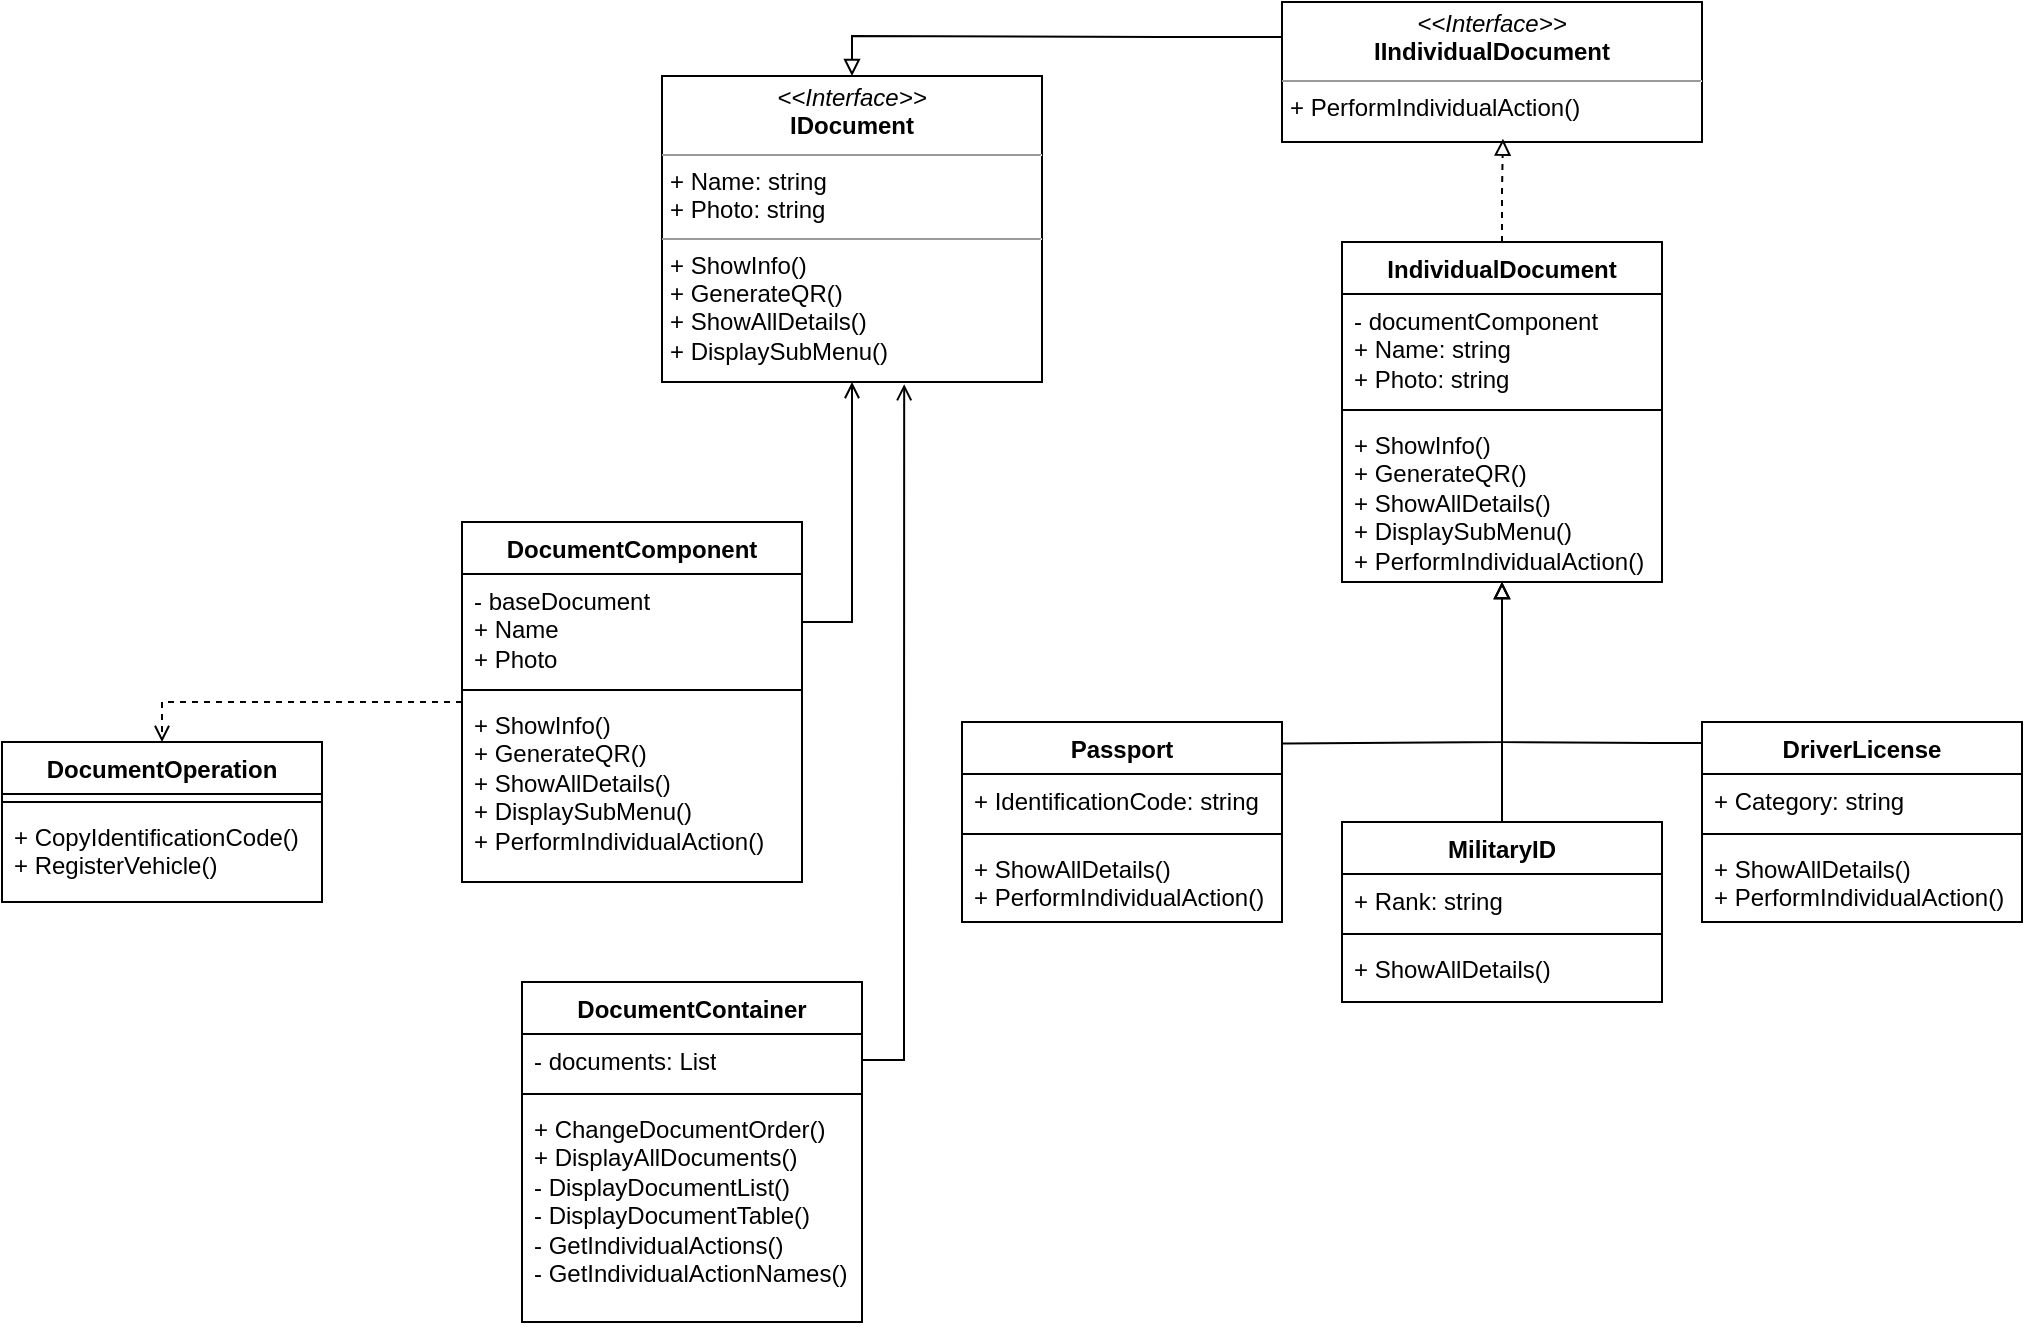 <mxfile version="22.0.3" type="device">
  <diagram name="Page-1" id="c4acf3e9-155e-7222-9cf6-157b1a14988f">
    <mxGraphModel dx="1537" dy="1022" grid="1" gridSize="10" guides="1" tooltips="1" connect="1" arrows="1" fold="1" page="1" pageScale="1" pageWidth="850" pageHeight="1100" background="none" math="0" shadow="0">
      <root>
        <mxCell id="0" />
        <mxCell id="1" parent="0" />
        <mxCell id="5d2195bd80daf111-18" value="&lt;p style=&quot;margin:0px;margin-top:4px;text-align:center;&quot;&gt;&lt;i&gt;&amp;lt;&amp;lt;Interface&amp;gt;&amp;gt;&lt;/i&gt;&lt;br&gt;&lt;b&gt;IDocument&lt;/b&gt;&lt;/p&gt;&lt;hr size=&quot;1&quot;&gt;&lt;p style=&quot;margin:0px;margin-left:4px;&quot;&gt;+ Name: string&lt;br&gt;+ Photo: string&lt;/p&gt;&lt;hr size=&quot;1&quot;&gt;&lt;p style=&quot;margin:0px;margin-left:4px;&quot;&gt;+ ShowInfo()&lt;br&gt;+ GenerateQR()&lt;/p&gt;&lt;p style=&quot;margin:0px;margin-left:4px;&quot;&gt;+&amp;nbsp;ShowAllDetails()&lt;/p&gt;&lt;p style=&quot;margin:0px;margin-left:4px;&quot;&gt;+&amp;nbsp;DisplaySubMenu()&lt;/p&gt;" style="verticalAlign=top;align=left;overflow=fill;fontSize=12;fontFamily=Helvetica;html=1;rounded=0;shadow=0;comic=0;labelBackgroundColor=none;strokeWidth=1" parent="1" vertex="1">
          <mxGeometry x="130" y="87" width="190" height="153" as="geometry" />
        </mxCell>
        <mxCell id="Va_Xj5VA1TYSDswlJh7N-4" style="edgeStyle=orthogonalEdgeStyle;rounded=0;orthogonalLoop=1;jettySize=auto;html=1;entryX=0.5;entryY=0;entryDx=0;entryDy=0;exitX=0;exitY=0.25;exitDx=0;exitDy=0;endArrow=block;endFill=0;" edge="1" parent="1" source="Va_Xj5VA1TYSDswlJh7N-3" target="5d2195bd80daf111-18">
          <mxGeometry relative="1" as="geometry" />
        </mxCell>
        <mxCell id="Va_Xj5VA1TYSDswlJh7N-3" value="&lt;p style=&quot;margin:0px;margin-top:4px;text-align:center;&quot;&gt;&lt;i&gt;&amp;lt;&amp;lt;Interface&amp;gt;&amp;gt;&lt;/i&gt;&lt;br&gt;&lt;b style=&quot;background-color: initial;&quot;&gt;IIndividualDocument&lt;/b&gt;&lt;br&gt;&lt;/p&gt;&lt;hr size=&quot;1&quot;&gt;&lt;p style=&quot;margin:0px;margin-left:4px;&quot;&gt;&lt;/p&gt;&lt;p style=&quot;margin:0px;margin-left:4px;&quot;&gt;+ PerformIndividualAction()&lt;br&gt;&lt;br&gt;&lt;/p&gt;" style="verticalAlign=top;align=left;overflow=fill;fontSize=12;fontFamily=Helvetica;html=1;whiteSpace=wrap;" vertex="1" parent="1">
          <mxGeometry x="440" y="50" width="210" height="70" as="geometry" />
        </mxCell>
        <mxCell id="Va_Xj5VA1TYSDswlJh7N-5" value="IndividualDocument" style="swimlane;fontStyle=1;align=center;verticalAlign=top;childLayout=stackLayout;horizontal=1;startSize=26;horizontalStack=0;resizeParent=1;resizeParentMax=0;resizeLast=0;collapsible=1;marginBottom=0;whiteSpace=wrap;html=1;" vertex="1" parent="1">
          <mxGeometry x="470" y="170" width="160" height="170" as="geometry" />
        </mxCell>
        <mxCell id="Va_Xj5VA1TYSDswlJh7N-6" value="-&amp;nbsp;documentComponent&lt;br&gt;+ Name: string&lt;br&gt;+ Photo: string" style="text;strokeColor=none;fillColor=none;align=left;verticalAlign=top;spacingLeft=4;spacingRight=4;overflow=hidden;rotatable=0;points=[[0,0.5],[1,0.5]];portConstraint=eastwest;whiteSpace=wrap;html=1;" vertex="1" parent="Va_Xj5VA1TYSDswlJh7N-5">
          <mxGeometry y="26" width="160" height="54" as="geometry" />
        </mxCell>
        <mxCell id="Va_Xj5VA1TYSDswlJh7N-7" value="" style="line;strokeWidth=1;fillColor=none;align=left;verticalAlign=middle;spacingTop=-1;spacingLeft=3;spacingRight=3;rotatable=0;labelPosition=right;points=[];portConstraint=eastwest;strokeColor=inherit;" vertex="1" parent="Va_Xj5VA1TYSDswlJh7N-5">
          <mxGeometry y="80" width="160" height="8" as="geometry" />
        </mxCell>
        <mxCell id="Va_Xj5VA1TYSDswlJh7N-8" value="+&amp;nbsp;ShowInfo() &lt;br&gt;+&amp;nbsp;GenerateQR()&lt;br&gt;+ ShowAllDetails()&lt;br&gt;+&amp;nbsp;DisplaySubMenu()&lt;br&gt;+&amp;nbsp;PerformIndividualAction()" style="text;strokeColor=none;fillColor=none;align=left;verticalAlign=top;spacingLeft=4;spacingRight=4;overflow=hidden;rotatable=0;points=[[0,0.5],[1,0.5]];portConstraint=eastwest;whiteSpace=wrap;html=1;" vertex="1" parent="Va_Xj5VA1TYSDswlJh7N-5">
          <mxGeometry y="88" width="160" height="82" as="geometry" />
        </mxCell>
        <mxCell id="Va_Xj5VA1TYSDswlJh7N-11" style="edgeStyle=orthogonalEdgeStyle;rounded=0;orthogonalLoop=1;jettySize=auto;html=1;entryX=0.526;entryY=0.976;entryDx=0;entryDy=0;entryPerimeter=0;endArrow=block;endFill=0;dashed=1;" edge="1" parent="1" source="Va_Xj5VA1TYSDswlJh7N-5" target="Va_Xj5VA1TYSDswlJh7N-3">
          <mxGeometry relative="1" as="geometry" />
        </mxCell>
        <mxCell id="Va_Xj5VA1TYSDswlJh7N-35" style="edgeStyle=orthogonalEdgeStyle;rounded=0;orthogonalLoop=1;jettySize=auto;html=1;exitX=1;exitY=0.108;exitDx=0;exitDy=0;exitPerimeter=0;endArrow=block;endFill=0;" edge="1" parent="1" source="Va_Xj5VA1TYSDswlJh7N-12" target="Va_Xj5VA1TYSDswlJh7N-5">
          <mxGeometry relative="1" as="geometry">
            <Array as="points">
              <mxPoint x="442" y="421" />
              <mxPoint x="550" y="420" />
            </Array>
          </mxGeometry>
        </mxCell>
        <mxCell id="Va_Xj5VA1TYSDswlJh7N-12" value="Passport" style="swimlane;fontStyle=1;align=center;verticalAlign=top;childLayout=stackLayout;horizontal=1;startSize=26;horizontalStack=0;resizeParent=1;resizeParentMax=0;resizeLast=0;collapsible=1;marginBottom=0;whiteSpace=wrap;html=1;" vertex="1" parent="1">
          <mxGeometry x="280" y="410" width="160" height="100" as="geometry" />
        </mxCell>
        <mxCell id="Va_Xj5VA1TYSDswlJh7N-13" value="+&amp;nbsp;IdentificationCode: string" style="text;strokeColor=none;fillColor=none;align=left;verticalAlign=top;spacingLeft=4;spacingRight=4;overflow=hidden;rotatable=0;points=[[0,0.5],[1,0.5]];portConstraint=eastwest;whiteSpace=wrap;html=1;" vertex="1" parent="Va_Xj5VA1TYSDswlJh7N-12">
          <mxGeometry y="26" width="160" height="26" as="geometry" />
        </mxCell>
        <mxCell id="Va_Xj5VA1TYSDswlJh7N-14" value="" style="line;strokeWidth=1;fillColor=none;align=left;verticalAlign=middle;spacingTop=-1;spacingLeft=3;spacingRight=3;rotatable=0;labelPosition=right;points=[];portConstraint=eastwest;strokeColor=inherit;" vertex="1" parent="Va_Xj5VA1TYSDswlJh7N-12">
          <mxGeometry y="52" width="160" height="8" as="geometry" />
        </mxCell>
        <mxCell id="Va_Xj5VA1TYSDswlJh7N-15" value="+&amp;nbsp;ShowAllDetails()&lt;br&gt;+&amp;nbsp;PerformIndividualAction()" style="text;strokeColor=none;fillColor=none;align=left;verticalAlign=top;spacingLeft=4;spacingRight=4;overflow=hidden;rotatable=0;points=[[0,0.5],[1,0.5]];portConstraint=eastwest;whiteSpace=wrap;html=1;" vertex="1" parent="Va_Xj5VA1TYSDswlJh7N-12">
          <mxGeometry y="60" width="160" height="40" as="geometry" />
        </mxCell>
        <mxCell id="Va_Xj5VA1TYSDswlJh7N-36" style="edgeStyle=orthogonalEdgeStyle;rounded=0;orthogonalLoop=1;jettySize=auto;html=1;exitX=0;exitY=0.105;exitDx=0;exitDy=0;exitPerimeter=0;endArrow=block;endFill=0;" edge="1" parent="1" source="Va_Xj5VA1TYSDswlJh7N-16" target="Va_Xj5VA1TYSDswlJh7N-5">
          <mxGeometry relative="1" as="geometry">
            <Array as="points">
              <mxPoint x="626" y="421" />
              <mxPoint x="550" y="420" />
            </Array>
          </mxGeometry>
        </mxCell>
        <mxCell id="Va_Xj5VA1TYSDswlJh7N-16" value="DriverLicense" style="swimlane;fontStyle=1;align=center;verticalAlign=top;childLayout=stackLayout;horizontal=1;startSize=26;horizontalStack=0;resizeParent=1;resizeParentMax=0;resizeLast=0;collapsible=1;marginBottom=0;whiteSpace=wrap;html=1;" vertex="1" parent="1">
          <mxGeometry x="650" y="410" width="160" height="100" as="geometry" />
        </mxCell>
        <mxCell id="Va_Xj5VA1TYSDswlJh7N-17" value="+&amp;nbsp;Category: string" style="text;strokeColor=none;fillColor=none;align=left;verticalAlign=top;spacingLeft=4;spacingRight=4;overflow=hidden;rotatable=0;points=[[0,0.5],[1,0.5]];portConstraint=eastwest;whiteSpace=wrap;html=1;" vertex="1" parent="Va_Xj5VA1TYSDswlJh7N-16">
          <mxGeometry y="26" width="160" height="26" as="geometry" />
        </mxCell>
        <mxCell id="Va_Xj5VA1TYSDswlJh7N-18" value="" style="line;strokeWidth=1;fillColor=none;align=left;verticalAlign=middle;spacingTop=-1;spacingLeft=3;spacingRight=3;rotatable=0;labelPosition=right;points=[];portConstraint=eastwest;strokeColor=inherit;" vertex="1" parent="Va_Xj5VA1TYSDswlJh7N-16">
          <mxGeometry y="52" width="160" height="8" as="geometry" />
        </mxCell>
        <mxCell id="Va_Xj5VA1TYSDswlJh7N-19" value="+&amp;nbsp;ShowAllDetails()&lt;br&gt;+&amp;nbsp;PerformIndividualAction()" style="text;strokeColor=none;fillColor=none;align=left;verticalAlign=top;spacingLeft=4;spacingRight=4;overflow=hidden;rotatable=0;points=[[0,0.5],[1,0.5]];portConstraint=eastwest;whiteSpace=wrap;html=1;" vertex="1" parent="Va_Xj5VA1TYSDswlJh7N-16">
          <mxGeometry y="60" width="160" height="40" as="geometry" />
        </mxCell>
        <mxCell id="Va_Xj5VA1TYSDswlJh7N-38" style="edgeStyle=orthogonalEdgeStyle;rounded=0;orthogonalLoop=1;jettySize=auto;html=1;endArrow=block;endFill=0;" edge="1" parent="1" source="Va_Xj5VA1TYSDswlJh7N-20" target="Va_Xj5VA1TYSDswlJh7N-5">
          <mxGeometry relative="1" as="geometry" />
        </mxCell>
        <mxCell id="Va_Xj5VA1TYSDswlJh7N-20" value="MilitaryID " style="swimlane;fontStyle=1;align=center;verticalAlign=top;childLayout=stackLayout;horizontal=1;startSize=26;horizontalStack=0;resizeParent=1;resizeParentMax=0;resizeLast=0;collapsible=1;marginBottom=0;whiteSpace=wrap;html=1;" vertex="1" parent="1">
          <mxGeometry x="470" y="460" width="160" height="90" as="geometry" />
        </mxCell>
        <mxCell id="Va_Xj5VA1TYSDswlJh7N-21" value="+&amp;nbsp;Rank: string" style="text;strokeColor=none;fillColor=none;align=left;verticalAlign=top;spacingLeft=4;spacingRight=4;overflow=hidden;rotatable=0;points=[[0,0.5],[1,0.5]];portConstraint=eastwest;whiteSpace=wrap;html=1;" vertex="1" parent="Va_Xj5VA1TYSDswlJh7N-20">
          <mxGeometry y="26" width="160" height="26" as="geometry" />
        </mxCell>
        <mxCell id="Va_Xj5VA1TYSDswlJh7N-22" value="" style="line;strokeWidth=1;fillColor=none;align=left;verticalAlign=middle;spacingTop=-1;spacingLeft=3;spacingRight=3;rotatable=0;labelPosition=right;points=[];portConstraint=eastwest;strokeColor=inherit;" vertex="1" parent="Va_Xj5VA1TYSDswlJh7N-20">
          <mxGeometry y="52" width="160" height="8" as="geometry" />
        </mxCell>
        <mxCell id="Va_Xj5VA1TYSDswlJh7N-23" value="+&amp;nbsp;ShowAllDetails()" style="text;strokeColor=none;fillColor=none;align=left;verticalAlign=top;spacingLeft=4;spacingRight=4;overflow=hidden;rotatable=0;points=[[0,0.5],[1,0.5]];portConstraint=eastwest;whiteSpace=wrap;html=1;" vertex="1" parent="Va_Xj5VA1TYSDswlJh7N-20">
          <mxGeometry y="60" width="160" height="30" as="geometry" />
        </mxCell>
        <mxCell id="Va_Xj5VA1TYSDswlJh7N-45" style="edgeStyle=orthogonalEdgeStyle;rounded=0;orthogonalLoop=1;jettySize=auto;html=1;strokeColor=none;dashed=1;" edge="1" parent="1" source="Va_Xj5VA1TYSDswlJh7N-24" target="5d2195bd80daf111-18">
          <mxGeometry relative="1" as="geometry" />
        </mxCell>
        <mxCell id="Va_Xj5VA1TYSDswlJh7N-24" value="DocumentOperation" style="swimlane;fontStyle=1;align=center;verticalAlign=top;childLayout=stackLayout;horizontal=1;startSize=26;horizontalStack=0;resizeParent=1;resizeParentMax=0;resizeLast=0;collapsible=1;marginBottom=0;whiteSpace=wrap;html=1;" vertex="1" parent="1">
          <mxGeometry x="-200" y="420" width="160" height="80" as="geometry" />
        </mxCell>
        <mxCell id="Va_Xj5VA1TYSDswlJh7N-26" value="" style="line;strokeWidth=1;fillColor=none;align=left;verticalAlign=middle;spacingTop=-1;spacingLeft=3;spacingRight=3;rotatable=0;labelPosition=right;points=[];portConstraint=eastwest;strokeColor=inherit;" vertex="1" parent="Va_Xj5VA1TYSDswlJh7N-24">
          <mxGeometry y="26" width="160" height="8" as="geometry" />
        </mxCell>
        <mxCell id="Va_Xj5VA1TYSDswlJh7N-27" value="+&amp;nbsp;CopyIdentificationCode()&lt;br&gt;+&amp;nbsp;RegisterVehicle()" style="text;strokeColor=none;fillColor=none;align=left;verticalAlign=top;spacingLeft=4;spacingRight=4;overflow=hidden;rotatable=0;points=[[0,0.5],[1,0.5]];portConstraint=eastwest;whiteSpace=wrap;html=1;" vertex="1" parent="Va_Xj5VA1TYSDswlJh7N-24">
          <mxGeometry y="34" width="160" height="46" as="geometry" />
        </mxCell>
        <mxCell id="Va_Xj5VA1TYSDswlJh7N-28" value="DocumentContainer" style="swimlane;fontStyle=1;align=center;verticalAlign=top;childLayout=stackLayout;horizontal=1;startSize=26;horizontalStack=0;resizeParent=1;resizeParentMax=0;resizeLast=0;collapsible=1;marginBottom=0;whiteSpace=wrap;html=1;" vertex="1" parent="1">
          <mxGeometry x="60" y="540" width="170" height="170" as="geometry" />
        </mxCell>
        <mxCell id="Va_Xj5VA1TYSDswlJh7N-29" value="-&amp;nbsp;documents: List" style="text;strokeColor=none;fillColor=none;align=left;verticalAlign=top;spacingLeft=4;spacingRight=4;overflow=hidden;rotatable=0;points=[[0,0.5],[1,0.5]];portConstraint=eastwest;whiteSpace=wrap;html=1;" vertex="1" parent="Va_Xj5VA1TYSDswlJh7N-28">
          <mxGeometry y="26" width="170" height="26" as="geometry" />
        </mxCell>
        <mxCell id="Va_Xj5VA1TYSDswlJh7N-48" style="edgeStyle=orthogonalEdgeStyle;rounded=0;orthogonalLoop=1;jettySize=auto;html=1;entryX=0.611;entryY=1.007;entryDx=0;entryDy=0;entryPerimeter=0;endArrow=open;endFill=0;exitX=1;exitY=0.5;exitDx=0;exitDy=0;" edge="1" parent="Va_Xj5VA1TYSDswlJh7N-28" source="Va_Xj5VA1TYSDswlJh7N-29">
          <mxGeometry relative="1" as="geometry">
            <mxPoint x="200" y="10" as="sourcePoint" />
            <mxPoint x="191.09" y="-298.929" as="targetPoint" />
            <Array as="points">
              <mxPoint x="191" y="39" />
              <mxPoint x="191" y="-40" />
            </Array>
          </mxGeometry>
        </mxCell>
        <mxCell id="Va_Xj5VA1TYSDswlJh7N-30" value="" style="line;strokeWidth=1;fillColor=none;align=left;verticalAlign=middle;spacingTop=-1;spacingLeft=3;spacingRight=3;rotatable=0;labelPosition=right;points=[];portConstraint=eastwest;strokeColor=inherit;" vertex="1" parent="Va_Xj5VA1TYSDswlJh7N-28">
          <mxGeometry y="52" width="170" height="8" as="geometry" />
        </mxCell>
        <mxCell id="Va_Xj5VA1TYSDswlJh7N-31" value="+&amp;nbsp;ChangeDocumentOrder()&lt;br&gt;+&amp;nbsp;DisplayAllDocuments()&lt;br&gt;- DisplayDocumentList()&lt;br&gt;- DisplayDocumentTable()&lt;br&gt;- GetIndividualActions()&lt;br&gt;- GetIndividualActionNames()" style="text;strokeColor=none;fillColor=none;align=left;verticalAlign=top;spacingLeft=4;spacingRight=4;overflow=hidden;rotatable=0;points=[[0,0.5],[1,0.5]];portConstraint=eastwest;whiteSpace=wrap;html=1;" vertex="1" parent="Va_Xj5VA1TYSDswlJh7N-28">
          <mxGeometry y="60" width="170" height="110" as="geometry" />
        </mxCell>
        <mxCell id="Va_Xj5VA1TYSDswlJh7N-47" style="edgeStyle=orthogonalEdgeStyle;rounded=0;orthogonalLoop=1;jettySize=auto;html=1;entryX=0.5;entryY=1;entryDx=0;entryDy=0;exitX=1;exitY=0.5;exitDx=0;exitDy=0;endArrow=open;endFill=0;" edge="1" parent="1" source="Va_Xj5VA1TYSDswlJh7N-41" target="5d2195bd80daf111-18">
          <mxGeometry relative="1" as="geometry">
            <Array as="points">
              <mxPoint x="200" y="360" />
              <mxPoint x="225" y="360" />
            </Array>
          </mxGeometry>
        </mxCell>
        <mxCell id="Va_Xj5VA1TYSDswlJh7N-49" style="edgeStyle=orthogonalEdgeStyle;rounded=0;orthogonalLoop=1;jettySize=auto;html=1;entryX=0.5;entryY=0;entryDx=0;entryDy=0;dashed=1;endArrow=open;endFill=0;" edge="1" parent="1" source="Va_Xj5VA1TYSDswlJh7N-40" target="Va_Xj5VA1TYSDswlJh7N-24">
          <mxGeometry relative="1" as="geometry" />
        </mxCell>
        <mxCell id="Va_Xj5VA1TYSDswlJh7N-40" value="DocumentComponent" style="swimlane;fontStyle=1;align=center;verticalAlign=top;childLayout=stackLayout;horizontal=1;startSize=26;horizontalStack=0;resizeParent=1;resizeParentMax=0;resizeLast=0;collapsible=1;marginBottom=0;whiteSpace=wrap;html=1;" vertex="1" parent="1">
          <mxGeometry x="30" y="310" width="170" height="180" as="geometry" />
        </mxCell>
        <mxCell id="Va_Xj5VA1TYSDswlJh7N-41" value="-&amp;nbsp;baseDocument&lt;br&gt;+&amp;nbsp;Name &lt;br&gt;+ Photo" style="text;strokeColor=none;fillColor=none;align=left;verticalAlign=top;spacingLeft=4;spacingRight=4;overflow=hidden;rotatable=0;points=[[0,0.5],[1,0.5]];portConstraint=eastwest;whiteSpace=wrap;html=1;" vertex="1" parent="Va_Xj5VA1TYSDswlJh7N-40">
          <mxGeometry y="26" width="170" height="54" as="geometry" />
        </mxCell>
        <mxCell id="Va_Xj5VA1TYSDswlJh7N-42" value="" style="line;strokeWidth=1;fillColor=none;align=left;verticalAlign=middle;spacingTop=-1;spacingLeft=3;spacingRight=3;rotatable=0;labelPosition=right;points=[];portConstraint=eastwest;strokeColor=inherit;" vertex="1" parent="Va_Xj5VA1TYSDswlJh7N-40">
          <mxGeometry y="80" width="170" height="8" as="geometry" />
        </mxCell>
        <mxCell id="Va_Xj5VA1TYSDswlJh7N-43" value="+&amp;nbsp;ShowInfo() &lt;br&gt;+&amp;nbsp;GenerateQR()&lt;br&gt;+&amp;nbsp;ShowAllDetails()&lt;br&gt;+&amp;nbsp;DisplaySubMenu()&lt;br&gt;+ PerformIndividualAction()" style="text;strokeColor=none;fillColor=none;align=left;verticalAlign=top;spacingLeft=4;spacingRight=4;overflow=hidden;rotatable=0;points=[[0,0.5],[1,0.5]];portConstraint=eastwest;whiteSpace=wrap;html=1;" vertex="1" parent="Va_Xj5VA1TYSDswlJh7N-40">
          <mxGeometry y="88" width="170" height="92" as="geometry" />
        </mxCell>
      </root>
    </mxGraphModel>
  </diagram>
</mxfile>
